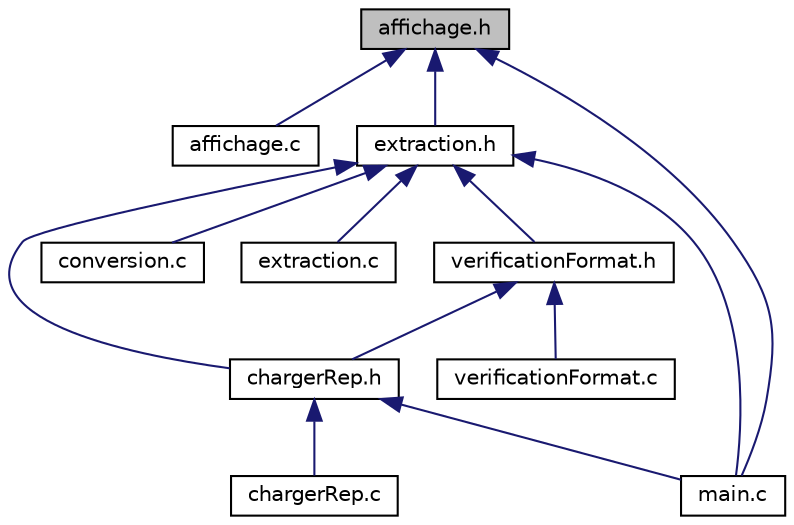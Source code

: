 digraph "affichage.h"
{
 // LATEX_PDF_SIZE
  edge [fontname="Helvetica",fontsize="10",labelfontname="Helvetica",labelfontsize="10"];
  node [fontname="Helvetica",fontsize="10",shape=record];
  Node1 [label="affichage.h",height=0.2,width=0.4,color="black", fillcolor="grey75", style="filled", fontcolor="black",tooltip="Ce fichier contient les déclarations des fonctions pour l'affichage des données GPS."];
  Node1 -> Node2 [dir="back",color="midnightblue",fontsize="10",style="solid",fontname="Helvetica"];
  Node2 [label="affichage.c",height=0.2,width=0.4,color="black", fillcolor="white", style="filled",URL="$affichage_8c.html",tooltip="Ce fichier contient les corps des fonctions pour l'affichage des données GPS."];
  Node1 -> Node3 [dir="back",color="midnightblue",fontsize="10",style="solid",fontname="Helvetica"];
  Node3 [label="extraction.h",height=0.2,width=0.4,color="black", fillcolor="white", style="filled",URL="$extraction_8h.html",tooltip="Ce fichier contient les déclarations des fonctions pour extraire les données GPS."];
  Node3 -> Node4 [dir="back",color="midnightblue",fontsize="10",style="solid",fontname="Helvetica"];
  Node4 [label="chargerRep.h",height=0.2,width=0.4,color="black", fillcolor="white", style="filled",URL="$chargerRep_8h.html",tooltip="Ce fichier contient les déclarations des fonctions pour charger les données GPS."];
  Node4 -> Node5 [dir="back",color="midnightblue",fontsize="10",style="solid",fontname="Helvetica"];
  Node5 [label="chargerRep.c",height=0.2,width=0.4,color="black", fillcolor="white", style="filled",URL="$chargerRep_8c.html",tooltip="Ce fichier contient les corps des fonctions pour charger et stocker les données GPS."];
  Node4 -> Node6 [dir="back",color="midnightblue",fontsize="10",style="solid",fontname="Helvetica"];
  Node6 [label="main.c",height=0.2,width=0.4,color="black", fillcolor="white", style="filled",URL="$main_8c.html",tooltip="Programme principal pour l'extraction et l'affichage de données GPS."];
  Node3 -> Node7 [dir="back",color="midnightblue",fontsize="10",style="solid",fontname="Helvetica"];
  Node7 [label="conversion.c",height=0.2,width=0.4,color="black", fillcolor="white", style="filled",URL="$conversion_8c.html",tooltip="Ce fichier contient les corps des fonctions pour la conversion de coordonnées et d'heures."];
  Node3 -> Node8 [dir="back",color="midnightblue",fontsize="10",style="solid",fontname="Helvetica"];
  Node8 [label="extraction.c",height=0.2,width=0.4,color="black", fillcolor="white", style="filled",URL="$extraction_8c.html",tooltip="Ce fichier contient les corps des fonctions pour extraire et convertir les informations de trame GPS."];
  Node3 -> Node6 [dir="back",color="midnightblue",fontsize="10",style="solid",fontname="Helvetica"];
  Node3 -> Node9 [dir="back",color="midnightblue",fontsize="10",style="solid",fontname="Helvetica"];
  Node9 [label="verificationFormat.h",height=0.2,width=0.4,color="black", fillcolor="white", style="filled",URL="$verificationFormat_8h.html",tooltip="Ce fichier contient les déclarations des fonctions pour vérifier le format des données GPS."];
  Node9 -> Node4 [dir="back",color="midnightblue",fontsize="10",style="solid",fontname="Helvetica"];
  Node9 -> Node10 [dir="back",color="midnightblue",fontsize="10",style="solid",fontname="Helvetica"];
  Node10 [label="verificationFormat.c",height=0.2,width=0.4,color="black", fillcolor="white", style="filled",URL="$verificationFormat_8c.html",tooltip="Ce fichier contient les corps des fonctions pour vérifier le format des trames GPS."];
  Node1 -> Node6 [dir="back",color="midnightblue",fontsize="10",style="solid",fontname="Helvetica"];
}

